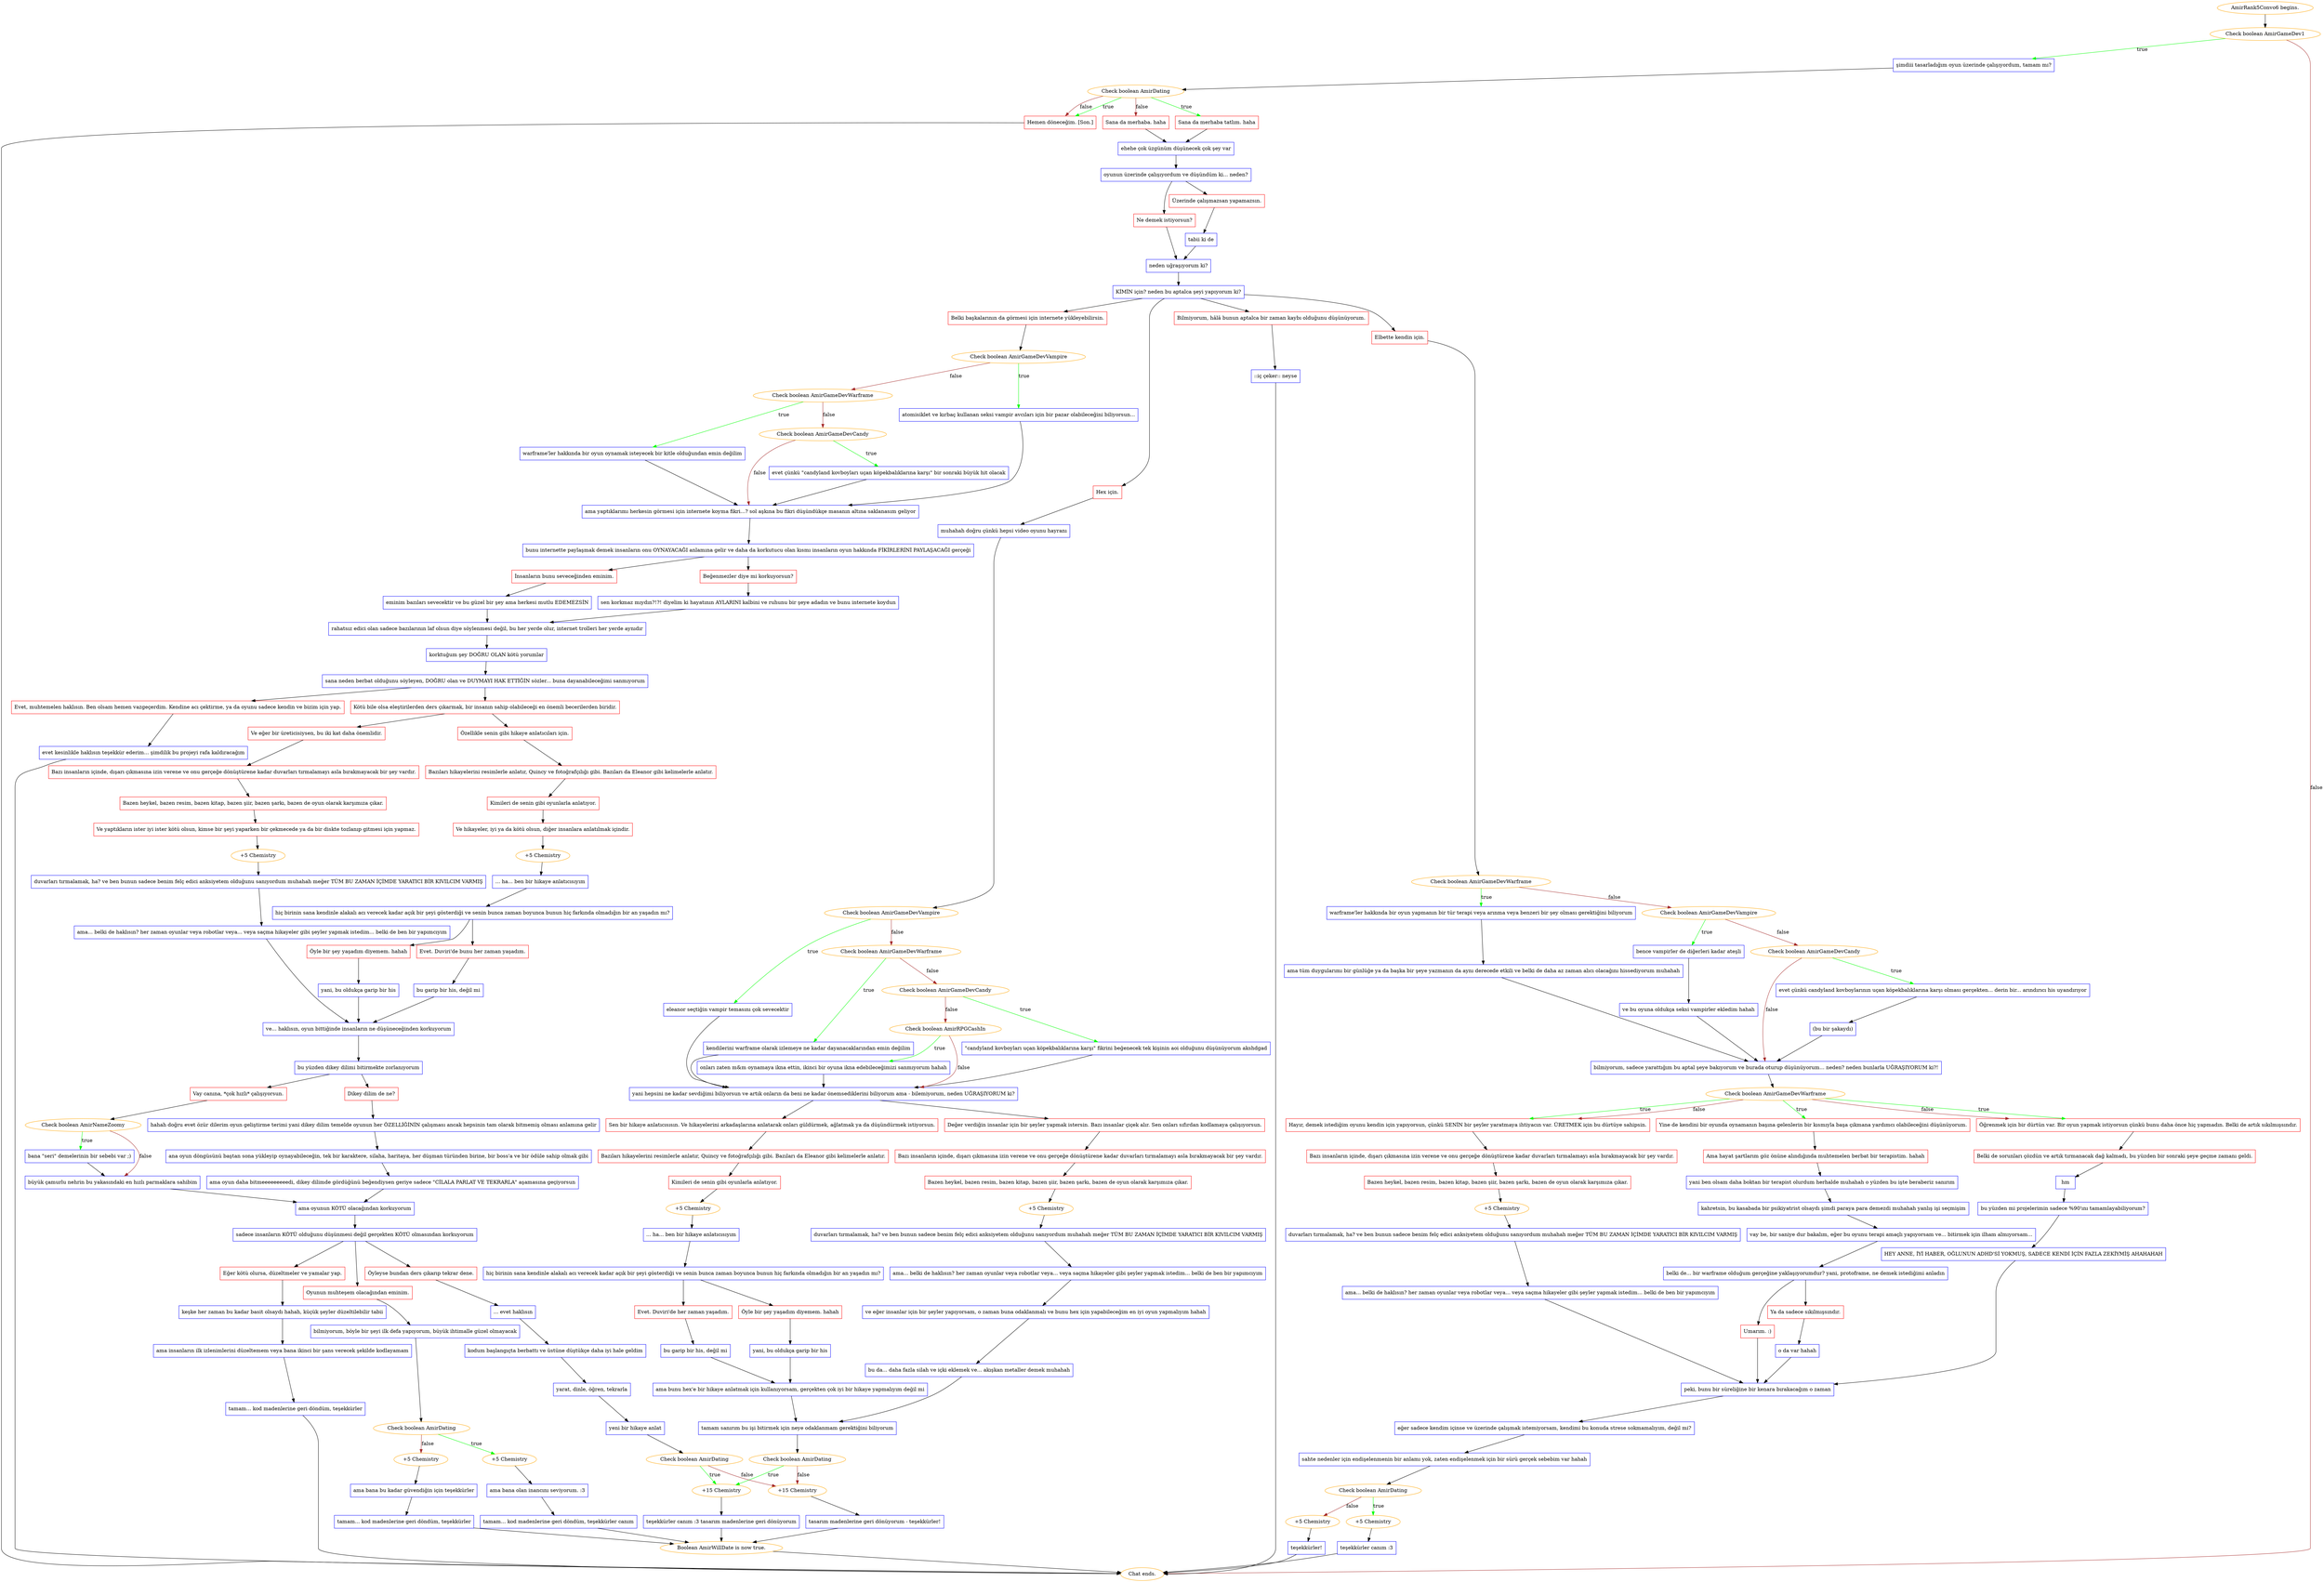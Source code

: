 digraph {
	"AmirRank5Convo6 begins." [color=orange];
		"AmirRank5Convo6 begins." -> j433418343;
	j433418343 [label="Check boolean AmirGameDev1",color=orange];
		j433418343 -> j2665113662 [label=true,color=green];
		j433418343 -> "Chat ends." [label=false,color=brown];
	j2665113662 [label="şimdiii tasarladığım oyun üzerinde çalışıyordum, tamam mı?",shape=box,color=blue];
		j2665113662 -> j1196383585;
	"Chat ends." [color=orange];
	j1196383585 [label="Check boolean AmirDating",color=orange];
		j1196383585 -> j1057933319 [label=true,color=green];
		j1196383585 -> j2031663198 [label=true,color=green];
		j1196383585 -> j3726925754 [label=false,color=brown];
		j1196383585 -> j2031663198 [label=false,color=brown];
	j1057933319 [label="Sana da merhaba tatlım. haha",shape=box,color=red];
		j1057933319 -> j2750912453;
	j2031663198 [label="Hemen döneceğim. [Son.]",shape=box,color=red];
		j2031663198 -> "Chat ends.";
	j3726925754 [label="Sana da merhaba. haha",shape=box,color=red];
		j3726925754 -> j2750912453;
	j2750912453 [label="ehehe çok üzgünüm düşünecek çok şey var",shape=box,color=blue];
		j2750912453 -> j3033368234;
	j3033368234 [label="oyunun üzerinde çalışıyordum ve düşündüm ki... neden?",shape=box,color=blue];
		j3033368234 -> j3214567939;
		j3033368234 -> j2621342215;
	j3214567939 [label="Ne demek istiyorsun?",shape=box,color=red];
		j3214567939 -> j8538078;
	j2621342215 [label="Üzerinde çalışmazsan yapamazsın.",shape=box,color=red];
		j2621342215 -> j1383876589;
	j8538078 [label="neden uğraşıyorum ki?",shape=box,color=blue];
		j8538078 -> j369558381;
	j1383876589 [label="tabii ki de",shape=box,color=blue];
		j1383876589 -> j8538078;
	j369558381 [label="KİMİN için? neden bu aptalca şeyi yapıyorum ki?",shape=box,color=blue];
		j369558381 -> j187790373;
		j369558381 -> j1828767303;
		j369558381 -> j1086031725;
		j369558381 -> j3340576849;
	j187790373 [label="Elbette kendin için.",shape=box,color=red];
		j187790373 -> j1134900862;
	j1828767303 [label="Hex için.",shape=box,color=red];
		j1828767303 -> j115906837;
	j1086031725 [label="Belki başkalarının da görmesi için internete yükleyebilirsin.",shape=box,color=red];
		j1086031725 -> j783743325;
	j3340576849 [label="Bilmiyorum, hâlâ bunun aptalca bir zaman kaybı olduğunu düşünüyorum.",shape=box,color=red];
		j3340576849 -> j3571201923;
	j1134900862 [label="Check boolean AmirGameDevWarframe",color=orange];
		j1134900862 -> j1622032395 [label=true,color=green];
		j1134900862 -> j785850138 [label=false,color=brown];
	j115906837 [label="muhahah doğru çünkü hepsi video oyunu hayranı",shape=box,color=blue];
		j115906837 -> j1678781234;
	j783743325 [label="Check boolean AmirGameDevVampire",color=orange];
		j783743325 -> j3954296244 [label=true,color=green];
		j783743325 -> j482911157 [label=false,color=brown];
	j3571201923 [label="::iç çeker:: neyse",shape=box,color=blue];
		j3571201923 -> "Chat ends.";
	j1622032395 [label="warframe'ler hakkında bir oyun yapmanın bir tür terapi veya arınma veya benzeri bir şey olması gerektiğini biliyorum",shape=box,color=blue];
		j1622032395 -> j288761343;
	j785850138 [label="Check boolean AmirGameDevVampire",color=orange];
		j785850138 -> j2955048992 [label=true,color=green];
		j785850138 -> j2367520459 [label=false,color=brown];
	j1678781234 [label="Check boolean AmirGameDevVampire",color=orange];
		j1678781234 -> j3170801234 [label=true,color=green];
		j1678781234 -> j946229692 [label=false,color=brown];
	j3954296244 [label="atomisiklet ve kırbaç kullanan seksi vampir avcıları için bir pazar olabileceğini biliyorsun...",shape=box,color=blue];
		j3954296244 -> j1526273661;
	j482911157 [label="Check boolean AmirGameDevWarframe",color=orange];
		j482911157 -> j2519274083 [label=true,color=green];
		j482911157 -> j352057256 [label=false,color=brown];
	j288761343 [label="ama tüm duygularımı bir günlüğe ya da başka bir şeye yazmanın da aynı derecede etkili ve belki de daha az zaman alıcı olacağını hissediyorum muhahah",shape=box,color=blue];
		j288761343 -> j3246208996;
	j2955048992 [label="bence vampirler de diğerleri kadar ateşli",shape=box,color=blue];
		j2955048992 -> j807672934;
	j2367520459 [label="Check boolean AmirGameDevCandy",color=orange];
		j2367520459 -> j4153637960 [label=true,color=green];
		j2367520459 -> j3246208996 [label=false,color=brown];
	j3170801234 [label="eleanor seçtiğin vampir temasını çok sevecektir",shape=box,color=blue];
		j3170801234 -> j770548980;
	j946229692 [label="Check boolean AmirGameDevWarframe",color=orange];
		j946229692 -> j1876449617 [label=true,color=green];
		j946229692 -> j1025063388 [label=false,color=brown];
	j1526273661 [label="ama yaptıklarımı herkesin görmesi için internete koyma fikri...? sol aşkına bu fikri düşündükçe masanın altına saklanasım geliyor",shape=box,color=blue];
		j1526273661 -> j849595032;
	j2519274083 [label="warframe'ler hakkında bir oyun oynamak isteyecek bir kitle olduğundan emin değilim",shape=box,color=blue];
		j2519274083 -> j1526273661;
	j352057256 [label="Check boolean AmirGameDevCandy",color=orange];
		j352057256 -> j2518773292 [label=true,color=green];
		j352057256 -> j1526273661 [label=false,color=brown];
	j3246208996 [label="bilmiyorum, sadece yarattığım bu aptal şeye bakıyorum ve burada oturup düşünüyorum... neden? neden bunlarla UĞRAŞIYORUM ki?!",shape=box,color=blue];
		j3246208996 -> j1409009931;
	j807672934 [label="ve bu oyuna oldukça seksi vampirler ekledim hahah",shape=box,color=blue];
		j807672934 -> j3246208996;
	j4153637960 [label="evet çünkü candyland kovboylarının uçan köpekbalıklarına karşı olması gerçekten... derin bir... arındırıcı his uyandırıyor",shape=box,color=blue];
		j4153637960 -> j3076330174;
	j770548980 [label="yani hepsini ne kadar sevdiğimi biliyorsun ve artık onların da beni ne kadar önemsediklerini biliyorum ama - bilemiyorum, neden UĞRAŞIYORUM ki?",shape=box,color=blue];
		j770548980 -> j2440572128;
		j770548980 -> j2577301041;
	j1876449617 [label="kendilerini warframe olarak izlemeye ne kadar dayanacaklarından emin değilim",shape=box,color=blue];
		j1876449617 -> j770548980;
	j1025063388 [label="Check boolean AmirGameDevCandy",color=orange];
		j1025063388 -> j4135922194 [label=true,color=green];
		j1025063388 -> j2469066527 [label=false,color=brown];
	j849595032 [label="bunu internette paylaşmak demek insanların onu OYNAYACAĞI anlamına gelir ve daha da korkutucu olan kısmı insanların oyun hakkında FİKİRLERİNİ PAYLAŞACAĞI gerçeği",shape=box,color=blue];
		j849595032 -> j894341029;
		j849595032 -> j3709810238;
	j2518773292 [label="evet çünkü \"candyland kovboyları uçan köpekbalıklarına karşı\" bir sonraki büyük hit olacak",shape=box,color=blue];
		j2518773292 -> j1526273661;
	j1409009931 [label="Check boolean AmirGameDevWarframe",color=orange];
		j1409009931 -> j1398416490 [label=true,color=green];
		j1409009931 -> j2173345559 [label=true,color=green];
		j1409009931 -> j1199846450 [label=true,color=green];
		j1409009931 -> j2173345559 [label=false,color=brown];
		j1409009931 -> j1199846450 [label=false,color=brown];
	j3076330174 [label="(bu bir şakaydı)",shape=box,color=blue];
		j3076330174 -> j3246208996;
	j2440572128 [label="Değer verdiğin insanlar için bir şeyler yapmak istersin. Bazı insanlar çiçek alır. Sen onları sıfırdan kodlamaya çalışıyorsun.",shape=box,color=red];
		j2440572128 -> j2496658911;
	j2577301041 [label="Sen bir hikaye anlatıcısısın. Ve hikayelerini arkadaşlarına anlatarak onları güldürmek, ağlatmak ya da düşündürmek istiyorsun.",shape=box,color=red];
		j2577301041 -> j1383987553;
	j4135922194 [label="\"candyland kovboyları uçan köpekbalıklarına karşı\" fikrini beğenecek tek kişinin aoi olduğunu düşünüyorum akshdgad",shape=box,color=blue];
		j4135922194 -> j770548980;
	j2469066527 [label="Check boolean AmirRPGCashIn",color=orange];
		j2469066527 -> j3576768305 [label=true,color=green];
		j2469066527 -> j770548980 [label=false,color=brown];
	j894341029 [label="İnsanların bunu seveceğinden eminim.",shape=box,color=red];
		j894341029 -> j3345823996;
	j3709810238 [label="Beğenmezler diye mi korkuyorsun?",shape=box,color=red];
		j3709810238 -> j3826990543;
	j1398416490 [label="Yine de kendini bir oyunda oynamanın başına gelenlerin bir kısmıyla başa çıkmana yardımcı olabileceğini düşünüyorum.",shape=box,color=red];
		j1398416490 -> j1822518065;
	j2173345559 [label="Hayır, demek istediğim oyunu kendin için yapıyorsun, çünkü SENİN bir şeyler yaratmaya ihtiyacın var. ÜRETMEK için bu dürtüye sahipsin.",shape=box,color=red];
		j2173345559 -> j4158792681;
	j1199846450 [label="Öğrenmek için bir dürtün var. Bir oyun yapmak istiyorsun çünkü bunu daha önce hiç yapmadın. Belki de artık sıkılmışsındır.",shape=box,color=red];
		j1199846450 -> j811871196;
	j2496658911 [label="Bazı insanların içinde, dışarı çıkmasına izin verene ve onu gerçeğe dönüştürene kadar duvarları tırmalamayı asla bırakmayacak bir şey vardır.",shape=box,color=red];
		j2496658911 -> j1976973085;
	j1383987553 [label="Bazıları hikayelerini resimlerle anlatır, Quincy ve fotoğrafçılığı gibi. Bazıları da Eleanor gibi kelimelerle anlatır.",shape=box,color=red];
		j1383987553 -> j4273647533;
	j3576768305 [label="onları zaten m&m oynamaya ikna ettin, ikinci bir oyuna ikna edebileceğimizi sanmıyorum hahah",shape=box,color=blue];
		j3576768305 -> j770548980;
	j3345823996 [label="eminim bazıları sevecektir ve bu güzel bir şey ama herkesi mutlu EDEMEZSİN",shape=box,color=blue];
		j3345823996 -> j3822529074;
	j3826990543 [label="sen korkmaz mıydın?!?! diyelim ki hayatının AYLARINI kalbini ve ruhunu bir şeye adadın ve bunu internete koydun",shape=box,color=blue];
		j3826990543 -> j3822529074;
	j1822518065 [label="Ama hayat şartlarım göz önüne alındığında muhtemelen berbat bir terapistim. hahah",shape=box,color=red];
		j1822518065 -> j3728050298;
	j4158792681 [label="Bazı insanların içinde, dışarı çıkmasına izin verene ve onu gerçeğe dönüştürene kadar duvarları tırmalamayı asla bırakmayacak bir şey vardır.",shape=box,color=red];
		j4158792681 -> j781447563;
	j811871196 [label="Belki de sorunları çözdün ve artık tırmanacak dağ kalmadı, bu yüzden bir sonraki şeye geçme zamanı geldi.",shape=box,color=red];
		j811871196 -> j359880789;
	j1976973085 [label="Bazen heykel, bazen resim, bazen kitap, bazen şiir, bazen şarkı, bazen de oyun olarak karşımıza çıkar.",shape=box,color=red];
		j1976973085 -> j1552273692;
	j4273647533 [label="Kimileri de senin gibi oyunlarla anlatıyor.",shape=box,color=red];
		j4273647533 -> j2314961971;
	j3822529074 [label="rahatsız edici olan sadece bazılarının laf olsun diye söylenmesi değil, bu her yerde olur, internet trolleri her yerde aynıdır",shape=box,color=blue];
		j3822529074 -> j2770413271;
	j3728050298 [label="yani ben olsam daha boktan bir terapist olurdum herhalde muhahah o yüzden bu işte beraberiz sanırım",shape=box,color=blue];
		j3728050298 -> j2559841857;
	j781447563 [label="Bazen heykel, bazen resim, bazen kitap, bazen şiir, bazen şarkı, bazen de oyun olarak karşımıza çıkar.",shape=box,color=red];
		j781447563 -> j3968883103;
	j359880789 [label="hm",shape=box,color=blue];
		j359880789 -> j1610052886;
	j1552273692 [label="+5 Chemistry",color=orange];
		j1552273692 -> j2757819792;
	j2314961971 [label="+5 Chemistry",color=orange];
		j2314961971 -> j4042475848;
	j2770413271 [label="korktuğum şey DOĞRU OLAN kötü yorumlar",shape=box,color=blue];
		j2770413271 -> j380356215;
	j2559841857 [label="kahretsin, bu kasabada bir psikiyatrist olsaydı şimdi paraya para demezdi muhahah yanlış işi seçmişim",shape=box,color=blue];
		j2559841857 -> j259856999;
	j3968883103 [label="+5 Chemistry",color=orange];
		j3968883103 -> j2306084786;
	j1610052886 [label="bu yüzden mi projelerimin sadece %90'ını tamamlayabiliyorum?",shape=box,color=blue];
		j1610052886 -> j2516368762;
	j2757819792 [label="duvarları tırmalamak, ha? ve ben bunun sadece benim felç edici anksiyetem olduğunu sanıyordum muhahah meğer TÜM BU ZAMAN İÇİMDE YARATICI BİR KIVILCIM VARMIŞ",shape=box,color=blue];
		j2757819792 -> j437551669;
	j4042475848 [label="... ha... ben bir hikaye anlatıcısıyım",shape=box,color=blue];
		j4042475848 -> j733658716;
	j380356215 [label="sana neden berbat olduğunu söyleyen, DOĞRU olan ve DUYMAYI HAK ETTİĞİN sözler... buna dayanabileceğimi sanmıyorum",shape=box,color=blue];
		j380356215 -> j392922545;
		j380356215 -> j1318841897;
	j259856999 [label="vay be, bir saniye dur bakalım, eğer bu oyunu terapi amaçlı yapıyorsam ve... bitirmek için ilham almıyorsam...",shape=box,color=blue];
		j259856999 -> j2346139562;
	j2306084786 [label="duvarları tırmalamak, ha? ve ben bunun sadece benim felç edici anksiyetem olduğunu sanıyordum muhahah meğer TÜM BU ZAMAN İÇİMDE YARATICI BİR KIVILCIM VARMIŞ",shape=box,color=blue];
		j2306084786 -> j187177977;
	j2516368762 [label="HEY ANNE, İYİ HABER, OĞLUNUN ADHD'Sİ YOKMUŞ, SADECE KENDİ İÇİN FAZLA ZEKİYMİŞ AHAHAHAH",shape=box,color=blue];
		j2516368762 -> j238507095;
	j437551669 [label="ama... belki de haklısın? her zaman oyunlar veya robotlar veya... veya saçma hikayeler gibi şeyler yapmak istedim... belki de ben bir yapımcıyım",shape=box,color=blue];
		j437551669 -> j795016417;
	j733658716 [label="hiç birinin sana kendinle alakalı acı verecek kadar açık bir şeyi gösterdiği ve senin bunca zaman boyunca bunun hiç farkında olmadığın bir an yaşadın mı?",shape=box,color=blue];
		j733658716 -> j4238596977;
		j733658716 -> j1909711284;
	j392922545 [label="Kötü bile olsa eleştirilerden ders çıkarmak, bir insanın sahip olabileceği en önemli becerilerden biridir.",shape=box,color=red];
		j392922545 -> j220019886;
		j392922545 -> j2812320899;
	j1318841897 [label="Evet, muhtemelen haklısın. Ben olsam hemen vazgeçerdim. Kendine acı çektirme, ya da oyunu sadece kendin ve bizim için yap.",shape=box,color=red];
		j1318841897 -> j3904308089;
	j2346139562 [label="belki de... bir warframe olduğum gerçeğine yaklaşıyorumdur? yani, protoframe, ne demek istediğimi anladın",shape=box,color=blue];
		j2346139562 -> j3606721130;
		j2346139562 -> j1856726147;
	j187177977 [label="ama... belki de haklısın? her zaman oyunlar veya robotlar veya... veya saçma hikayeler gibi şeyler yapmak istedim... belki de ben bir yapımcıyım",shape=box,color=blue];
		j187177977 -> j238507095;
	j238507095 [label="peki, bunu bir süreliğine bir kenara bırakacağım o zaman",shape=box,color=blue];
		j238507095 -> j372472756;
	j795016417 [label="ve eğer insanlar için bir şeyler yapıyorsam, o zaman buna odaklanmalı ve bunu hex için yapabileceğim en iyi oyun yapmalıyım hahah",shape=box,color=blue];
		j795016417 -> j3781042410;
	j4238596977 [label="Evet. Duviri'de her zaman yaşadım.",shape=box,color=red];
		j4238596977 -> j347498002;
	j1909711284 [label="Öyle bir şey yaşadım diyemem. hahah",shape=box,color=red];
		j1909711284 -> j4175804776;
	j220019886 [label="Ve eğer bir üreticisiysen, bu iki kat daha önemlidir.",shape=box,color=red];
		j220019886 -> j4239586297;
	j2812320899 [label="Özellikle senin gibi hikaye anlatıcıları için.",shape=box,color=red];
		j2812320899 -> j3805477800;
	j3904308089 [label="evet kesinlikle haklısın teşekkür ederim... şimdilik bu projeyi rafa kaldıracağım",shape=box,color=blue];
		j3904308089 -> "Chat ends.";
	j3606721130 [label="Ya da sadece sıkılmışsındır.",shape=box,color=red];
		j3606721130 -> j3544493811;
	j1856726147 [label="Umarım. :)",shape=box,color=red];
		j1856726147 -> j238507095;
	j372472756 [label="eğer sadece kendim içinse ve üzerinde çalışmak istemiyorsam, kendimi bu konuda strese sokmamalıyım, değil mi?",shape=box,color=blue];
		j372472756 -> j502091046;
	j3781042410 [label="bu da... daha fazla silah ve içki eklemek ve... akışkan metaller demek muhahah",shape=box,color=blue];
		j3781042410 -> j1813072226;
	j347498002 [label="bu garip bir his, değil mi",shape=box,color=blue];
		j347498002 -> j2051626619;
	j4175804776 [label="yani, bu oldukça garip bir his",shape=box,color=blue];
		j4175804776 -> j2051626619;
	j4239586297 [label="Bazı insanların içinde, dışarı çıkmasına izin verene ve onu gerçeğe dönüştürene kadar duvarları tırmalamayı asla bırakmayacak bir şey vardır.",shape=box,color=red];
		j4239586297 -> j4039366810;
	j3805477800 [label="Bazıları hikayelerini resimlerle anlatır, Quincy ve fotoğrafçılığı gibi. Bazıları da Eleanor gibi kelimelerle anlatır.",shape=box,color=red];
		j3805477800 -> j3926674624;
	j3544493811 [label="o da var hahah",shape=box,color=blue];
		j3544493811 -> j238507095;
	j502091046 [label="sahte nedenler için endişelenmenin bir anlamı yok, zaten endişelenmek için bir sürü gerçek sebebim var hahah",shape=box,color=blue];
		j502091046 -> j2458885787;
	j1813072226 [label="tamam sanırım bu işi bitirmek için neye odaklanmam gerektiğini biliyorum",shape=box,color=blue];
		j1813072226 -> j3586300413;
	j2051626619 [label="ama bunu hex'e bir hikaye anlatmak için kullanıyorsam, gerçekten çok iyi bir hikaye yapmalıyım değil mi",shape=box,color=blue];
		j2051626619 -> j1813072226;
	j4039366810 [label="Bazen heykel, bazen resim, bazen kitap, bazen şiir, bazen şarkı, bazen de oyun olarak karşımıza çıkar.",shape=box,color=red];
		j4039366810 -> j2981418792;
	j3926674624 [label="Kimileri de senin gibi oyunlarla anlatıyor.",shape=box,color=red];
		j3926674624 -> j2208785246;
	j2458885787 [label="Check boolean AmirDating",color=orange];
		j2458885787 -> j2679546979 [label=true,color=green];
		j2458885787 -> j2834320376 [label=false,color=brown];
	j3586300413 [label="Check boolean AmirDating",color=orange];
		j3586300413 -> j359535693 [label=true,color=green];
		j3586300413 -> j1297052913 [label=false,color=brown];
	j2981418792 [label="Ve yaptıkların ister iyi ister kötü olsun, kimse bir şeyi yaparken bir çekmecede ya da bir diskte tozlanıp gitmesi için yapmaz.",shape=box,color=red];
		j2981418792 -> j3421524662;
	j2208785246 [label="Ve hikayeler, iyi ya da kötü olsun, diğer insanlara anlatılmak içindir.",shape=box,color=red];
		j2208785246 -> j3085139042;
	j2679546979 [label="+5 Chemistry",color=orange];
		j2679546979 -> j2741000902;
	j2834320376 [label="+5 Chemistry",color=orange];
		j2834320376 -> j4244944554;
	j359535693 [label="+15 Chemistry",color=orange];
		j359535693 -> j3581805509;
	j1297052913 [label="+15 Chemistry",color=orange];
		j1297052913 -> j1254555225;
	j3421524662 [label="+5 Chemistry",color=orange];
		j3421524662 -> j1276855857;
	j3085139042 [label="+5 Chemistry",color=orange];
		j3085139042 -> j3913336431;
	j2741000902 [label="teşekkürler canım :3",shape=box,color=blue];
		j2741000902 -> "Chat ends.";
	j4244944554 [label="teşekkürler!",shape=box,color=blue];
		j4244944554 -> "Chat ends.";
	j3581805509 [label="teşekkürler canım :3 tasarım madenlerine geri dönüyorum",shape=box,color=blue];
		j3581805509 -> j1538486228;
	j1254555225 [label="tasarım madenlerine geri dönüyorum - teşekkürler!",shape=box,color=blue];
		j1254555225 -> j1538486228;
	j1276855857 [label="duvarları tırmalamak, ha? ve ben bunun sadece benim felç edici anksiyetem olduğunu sanıyordum muhahah meğer TÜM BU ZAMAN İÇİMDE YARATICI BİR KIVILCIM VARMIŞ",shape=box,color=blue];
		j1276855857 -> j1144429097;
	j3913336431 [label="... ha... ben bir hikaye anlatıcısıyım",shape=box,color=blue];
		j3913336431 -> j531377296;
	j1538486228 [label="Boolean AmirWillDate is now true.",color=orange];
		j1538486228 -> "Chat ends.";
	j1144429097 [label="ama... belki de haklısın? her zaman oyunlar veya robotlar veya... veya saçma hikayeler gibi şeyler yapmak istedim... belki de ben bir yapımcıyım",shape=box,color=blue];
		j1144429097 -> j1676433305;
	j531377296 [label="hiç birinin sana kendinle alakalı acı verecek kadar açık bir şeyi gösterdiği ve senin bunca zaman boyunca bunun hiç farkında olmadığın bir an yaşadın mı?",shape=box,color=blue];
		j531377296 -> j2945394248;
		j531377296 -> j146776394;
	j1676433305 [label="ve... haklısın, oyun bittiğinde insanların ne düşüneceğinden korkuyorum",shape=box,color=blue];
		j1676433305 -> j3774737923;
	j2945394248 [label="Evet. Duviri'de bunu her zaman yaşadım.",shape=box,color=red];
		j2945394248 -> j1005681371;
	j146776394 [label="Öyle bir şey yaşadım diyemem. hahah",shape=box,color=red];
		j146776394 -> j538313879;
	j3774737923 [label="bu yüzden dikey dilimi bitirmekte zorlanıyorum",shape=box,color=blue];
		j3774737923 -> j1316585074;
		j3774737923 -> j931526147;
	j1005681371 [label="bu garip bir his, değil mi",shape=box,color=blue];
		j1005681371 -> j1676433305;
	j538313879 [label="yani, bu oldukça garip bir his",shape=box,color=blue];
		j538313879 -> j1676433305;
	j1316585074 [label="Dikey dilim de ne?",shape=box,color=red];
		j1316585074 -> j2265587286;
	j931526147 [label="Vay canına, *çok hızlı* çalışıyorsun.",shape=box,color=red];
		j931526147 -> j452354366;
	j2265587286 [label="hahah doğru evet özür dilerim oyun geliştirme terimi yani dikey dilim temelde oyunun her ÖZELLİĞİNİN çalışması ancak hepsinin tam olarak bitmemiş olması anlamına gelir",shape=box,color=blue];
		j2265587286 -> j2766458348;
	j452354366 [label="Check boolean AmirNameZoomy",color=orange];
		j452354366 -> j382239056 [label=true,color=green];
		j452354366 -> j2937473398 [label=false,color=brown];
	j2766458348 [label="ana oyun döngüsünü baştan sona yükleyip oynayabileceğin, tek bir karaktere, silaha, haritaya, her düşman türünden birine, bir boss'a ve bir ödüle sahip olmak gibi",shape=box,color=blue];
		j2766458348 -> j2125809752;
	j382239056 [label="bana \"seri\" demelerinin bir sebebi var ;)",shape=box,color=blue];
		j382239056 -> j2937473398;
	j2937473398 [label="büyük çamurlu nehrin bu yakasındaki en hızlı parmaklara sahibim",shape=box,color=blue];
		j2937473398 -> j2535171675;
	j2125809752 [label="ama oyun daha bitmeeeeeeeeedi, dikey dilimde gördüğünü beğendiysen geriye sadece \"CİLALA PARLAT VE TEKRARLA\" aşamasına geçiyorsun",shape=box,color=blue];
		j2125809752 -> j2535171675;
	j2535171675 [label="ama oyunun KÖTÜ olacağından korkuyorum",shape=box,color=blue];
		j2535171675 -> j749169630;
	j749169630 [label="sadece insanların KÖTÜ olduğunu düşünmesi değil gerçekten KÖTÜ olmasından korkuyorum",shape=box,color=blue];
		j749169630 -> j1862932781;
		j749169630 -> j1381402383;
		j749169630 -> j2479707609;
	j1862932781 [label="Oyunun muhteşem olacağından eminim.",shape=box,color=red];
		j1862932781 -> j621720627;
	j1381402383 [label="Öyleyse bundan ders çıkarıp tekrar dene.",shape=box,color=red];
		j1381402383 -> j4020483990;
	j2479707609 [label="Eğer kötü olursa, düzeltmeler ve yamalar yap.",shape=box,color=red];
		j2479707609 -> j2866991019;
	j621720627 [label="bilmiyorum, böyle bir şeyi ilk defa yapıyorum, büyük ihtimalle güzel olmayacak",shape=box,color=blue];
		j621720627 -> j486106835;
	j4020483990 [label="... evet haklısın",shape=box,color=blue];
		j4020483990 -> j1768507335;
	j2866991019 [label="keşke her zaman bu kadar basit olsaydı hahah, küçük şeyler düzeltilebilir tabii",shape=box,color=blue];
		j2866991019 -> j2860402590;
	j486106835 [label="Check boolean AmirDating",color=orange];
		j486106835 -> j993017515 [label=true,color=green];
		j486106835 -> j393454482 [label=false,color=brown];
	j1768507335 [label="kodum başlangıçta berbattı ve üstüne düştükçe daha iyi hale geldim",shape=box,color=blue];
		j1768507335 -> j3954995795;
	j2860402590 [label="ama insanların ilk izlenimlerini düzeltemem veya bana ikinci bir şans verecek şekilde kodlayamam",shape=box,color=blue];
		j2860402590 -> j1001824545;
	j993017515 [label="+5 Chemistry",color=orange];
		j993017515 -> j3209161778;
	j393454482 [label="+5 Chemistry",color=orange];
		j393454482 -> j67777248;
	j3954995795 [label="yarat, dinle, öğren, tekrarla",shape=box,color=blue];
		j3954995795 -> j2249754121;
	j1001824545 [label="tamam... kod madenlerine geri döndüm, teşekkürler",shape=box,color=blue];
		j1001824545 -> "Chat ends.";
	j3209161778 [label="ama bana olan inancını seviyorum. :3",shape=box,color=blue];
		j3209161778 -> j118564513;
	j67777248 [label="ama bana bu kadar güvendiğin için teşekkürler",shape=box,color=blue];
		j67777248 -> j2569232084;
	j2249754121 [label="yeni bir hikaye anlat",shape=box,color=blue];
		j2249754121 -> j3641190794;
	j118564513 [label="tamam... kod madenlerine geri döndüm, teşekkürler canım",shape=box,color=blue];
		j118564513 -> j1538486228;
	j2569232084 [label="tamam... kod madenlerine geri döndüm, teşekkürler",shape=box,color=blue];
		j2569232084 -> j1538486228;
	j3641190794 [label="Check boolean AmirDating",color=orange];
		j3641190794 -> j359535693 [label=true,color=green];
		j3641190794 -> j1297052913 [label=false,color=brown];
}